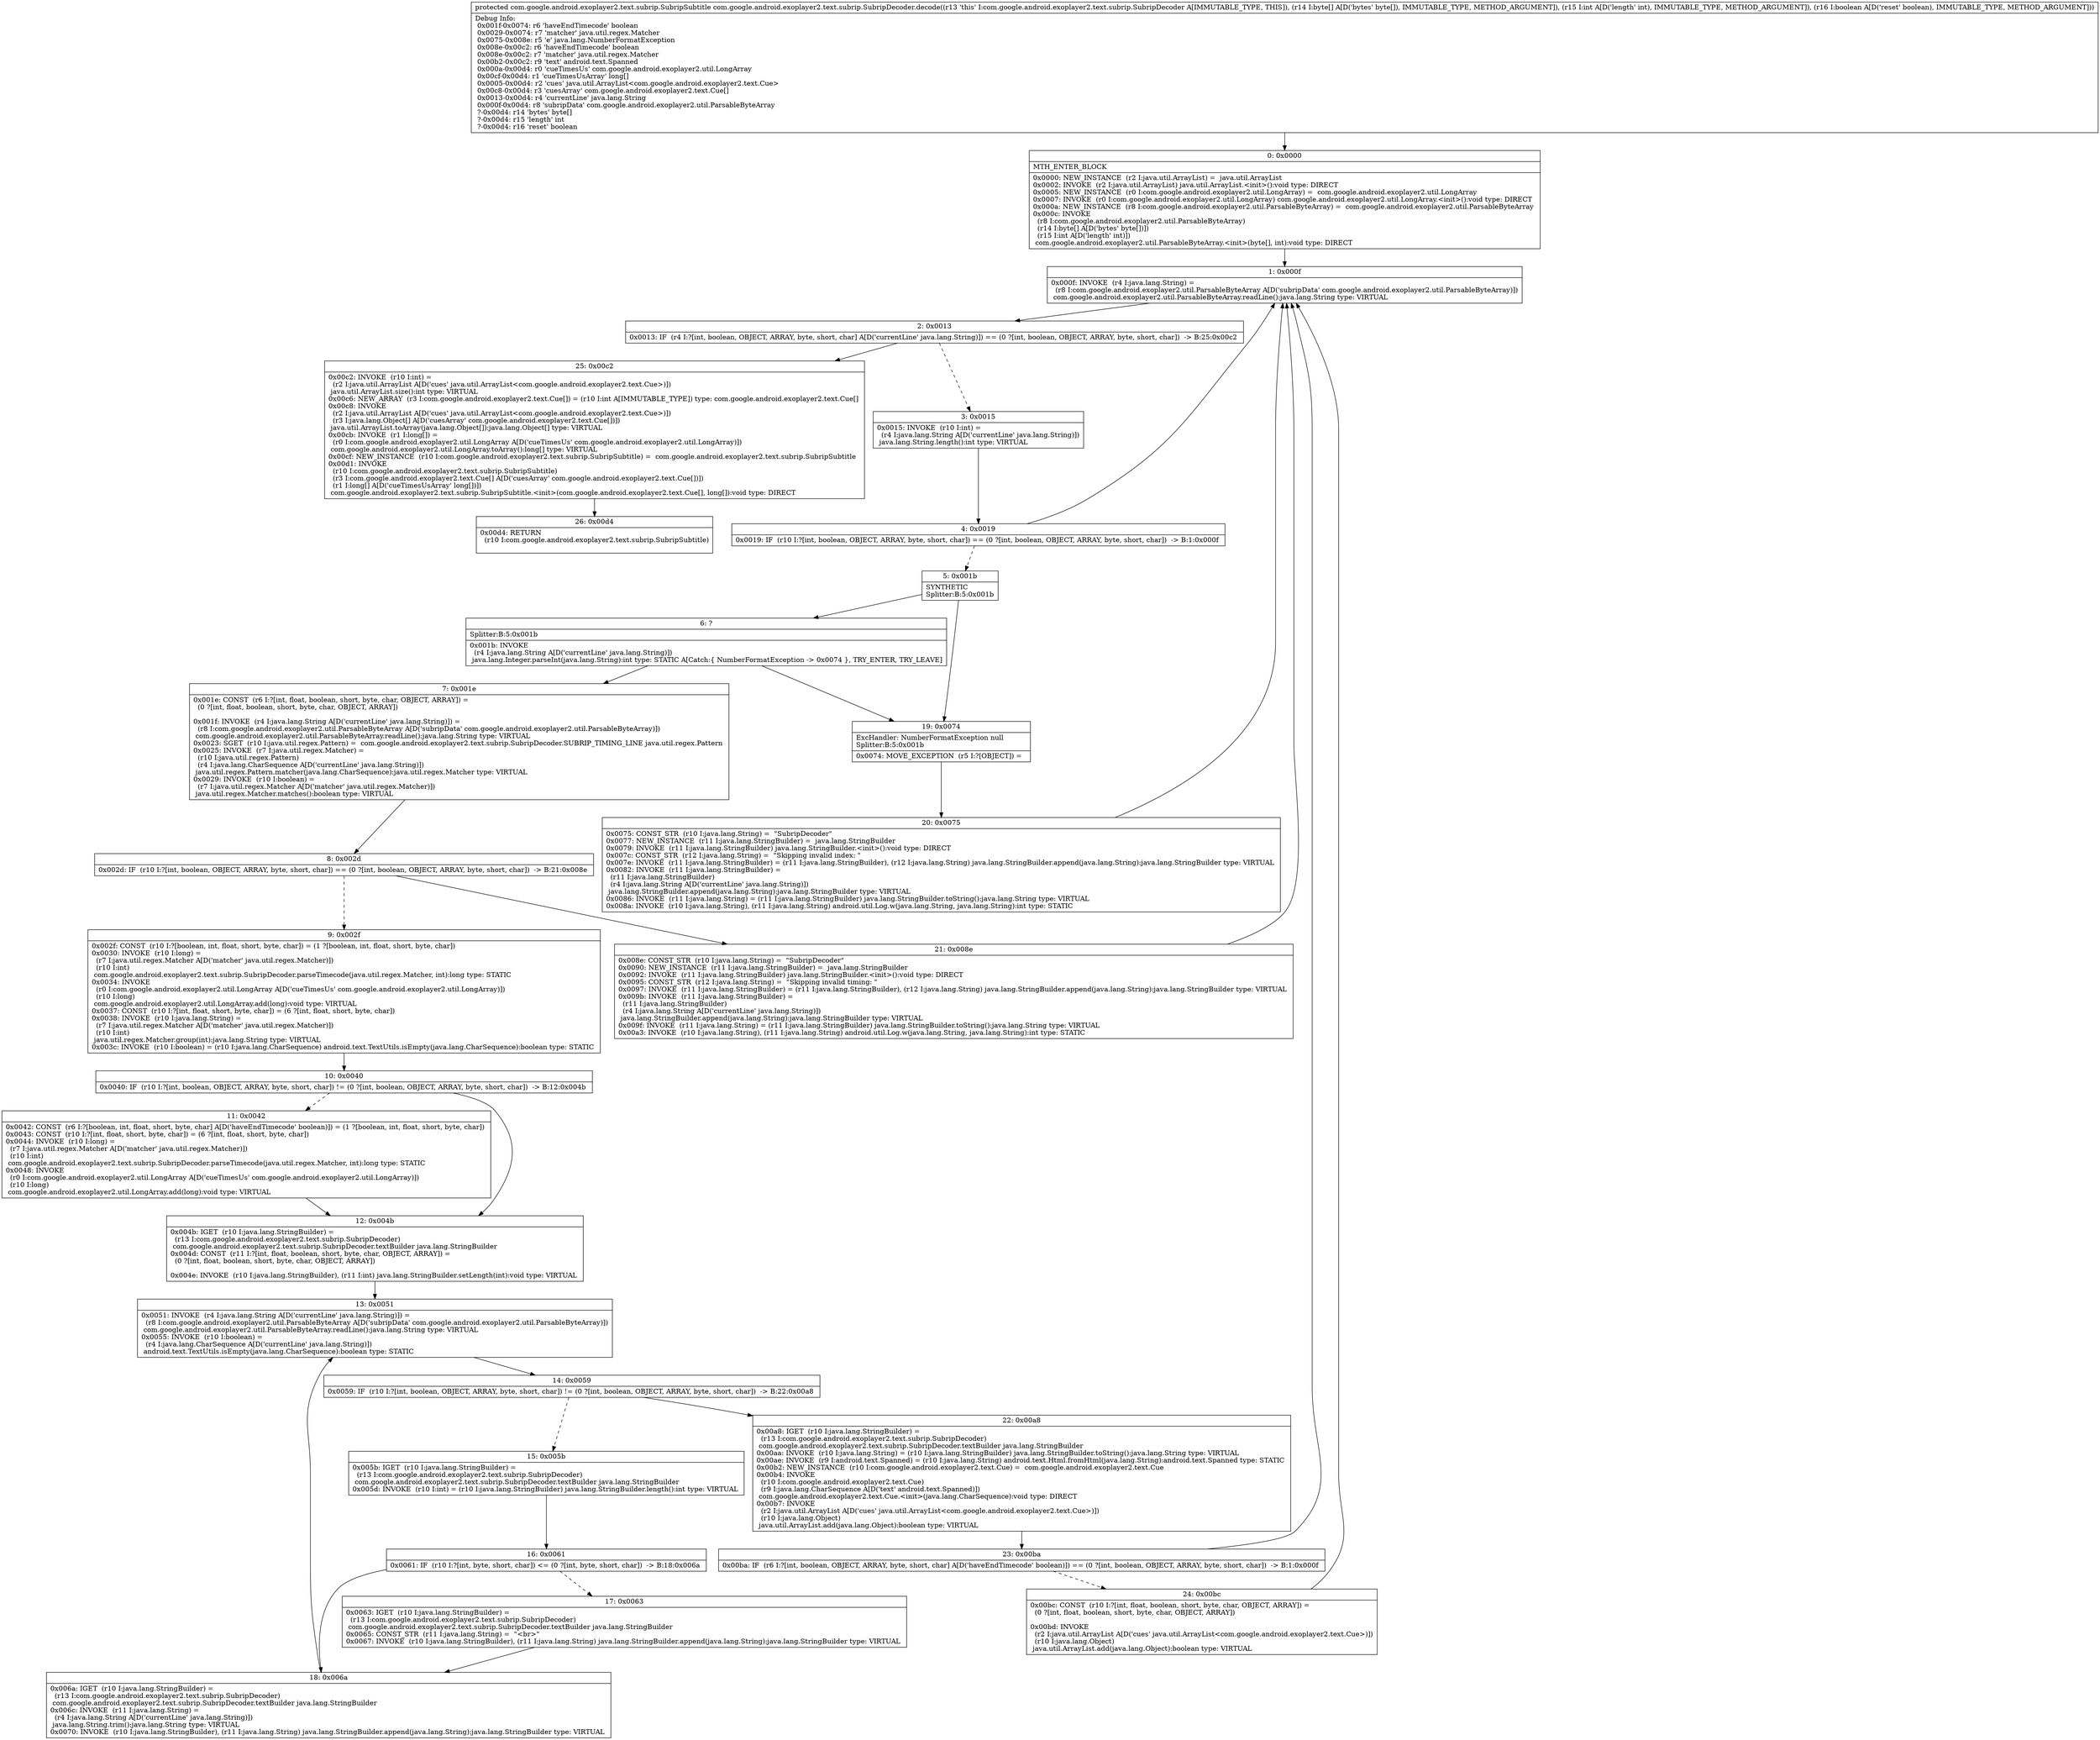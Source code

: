 digraph "CFG forcom.google.android.exoplayer2.text.subrip.SubripDecoder.decode([BIZ)Lcom\/google\/android\/exoplayer2\/text\/subrip\/SubripSubtitle;" {
Node_0 [shape=record,label="{0\:\ 0x0000|MTH_ENTER_BLOCK\l|0x0000: NEW_INSTANCE  (r2 I:java.util.ArrayList) =  java.util.ArrayList \l0x0002: INVOKE  (r2 I:java.util.ArrayList) java.util.ArrayList.\<init\>():void type: DIRECT \l0x0005: NEW_INSTANCE  (r0 I:com.google.android.exoplayer2.util.LongArray) =  com.google.android.exoplayer2.util.LongArray \l0x0007: INVOKE  (r0 I:com.google.android.exoplayer2.util.LongArray) com.google.android.exoplayer2.util.LongArray.\<init\>():void type: DIRECT \l0x000a: NEW_INSTANCE  (r8 I:com.google.android.exoplayer2.util.ParsableByteArray) =  com.google.android.exoplayer2.util.ParsableByteArray \l0x000c: INVOKE  \l  (r8 I:com.google.android.exoplayer2.util.ParsableByteArray)\l  (r14 I:byte[] A[D('bytes' byte[])])\l  (r15 I:int A[D('length' int)])\l com.google.android.exoplayer2.util.ParsableByteArray.\<init\>(byte[], int):void type: DIRECT \l}"];
Node_1 [shape=record,label="{1\:\ 0x000f|0x000f: INVOKE  (r4 I:java.lang.String) = \l  (r8 I:com.google.android.exoplayer2.util.ParsableByteArray A[D('subripData' com.google.android.exoplayer2.util.ParsableByteArray)])\l com.google.android.exoplayer2.util.ParsableByteArray.readLine():java.lang.String type: VIRTUAL \l}"];
Node_2 [shape=record,label="{2\:\ 0x0013|0x0013: IF  (r4 I:?[int, boolean, OBJECT, ARRAY, byte, short, char] A[D('currentLine' java.lang.String)]) == (0 ?[int, boolean, OBJECT, ARRAY, byte, short, char])  \-\> B:25:0x00c2 \l}"];
Node_3 [shape=record,label="{3\:\ 0x0015|0x0015: INVOKE  (r10 I:int) = \l  (r4 I:java.lang.String A[D('currentLine' java.lang.String)])\l java.lang.String.length():int type: VIRTUAL \l}"];
Node_4 [shape=record,label="{4\:\ 0x0019|0x0019: IF  (r10 I:?[int, boolean, OBJECT, ARRAY, byte, short, char]) == (0 ?[int, boolean, OBJECT, ARRAY, byte, short, char])  \-\> B:1:0x000f \l}"];
Node_5 [shape=record,label="{5\:\ 0x001b|SYNTHETIC\lSplitter:B:5:0x001b\l}"];
Node_6 [shape=record,label="{6\:\ ?|Splitter:B:5:0x001b\l|0x001b: INVOKE  \l  (r4 I:java.lang.String A[D('currentLine' java.lang.String)])\l java.lang.Integer.parseInt(java.lang.String):int type: STATIC A[Catch:\{ NumberFormatException \-\> 0x0074 \}, TRY_ENTER, TRY_LEAVE]\l}"];
Node_7 [shape=record,label="{7\:\ 0x001e|0x001e: CONST  (r6 I:?[int, float, boolean, short, byte, char, OBJECT, ARRAY]) = \l  (0 ?[int, float, boolean, short, byte, char, OBJECT, ARRAY])\l \l0x001f: INVOKE  (r4 I:java.lang.String A[D('currentLine' java.lang.String)]) = \l  (r8 I:com.google.android.exoplayer2.util.ParsableByteArray A[D('subripData' com.google.android.exoplayer2.util.ParsableByteArray)])\l com.google.android.exoplayer2.util.ParsableByteArray.readLine():java.lang.String type: VIRTUAL \l0x0023: SGET  (r10 I:java.util.regex.Pattern) =  com.google.android.exoplayer2.text.subrip.SubripDecoder.SUBRIP_TIMING_LINE java.util.regex.Pattern \l0x0025: INVOKE  (r7 I:java.util.regex.Matcher) = \l  (r10 I:java.util.regex.Pattern)\l  (r4 I:java.lang.CharSequence A[D('currentLine' java.lang.String)])\l java.util.regex.Pattern.matcher(java.lang.CharSequence):java.util.regex.Matcher type: VIRTUAL \l0x0029: INVOKE  (r10 I:boolean) = \l  (r7 I:java.util.regex.Matcher A[D('matcher' java.util.regex.Matcher)])\l java.util.regex.Matcher.matches():boolean type: VIRTUAL \l}"];
Node_8 [shape=record,label="{8\:\ 0x002d|0x002d: IF  (r10 I:?[int, boolean, OBJECT, ARRAY, byte, short, char]) == (0 ?[int, boolean, OBJECT, ARRAY, byte, short, char])  \-\> B:21:0x008e \l}"];
Node_9 [shape=record,label="{9\:\ 0x002f|0x002f: CONST  (r10 I:?[boolean, int, float, short, byte, char]) = (1 ?[boolean, int, float, short, byte, char]) \l0x0030: INVOKE  (r10 I:long) = \l  (r7 I:java.util.regex.Matcher A[D('matcher' java.util.regex.Matcher)])\l  (r10 I:int)\l com.google.android.exoplayer2.text.subrip.SubripDecoder.parseTimecode(java.util.regex.Matcher, int):long type: STATIC \l0x0034: INVOKE  \l  (r0 I:com.google.android.exoplayer2.util.LongArray A[D('cueTimesUs' com.google.android.exoplayer2.util.LongArray)])\l  (r10 I:long)\l com.google.android.exoplayer2.util.LongArray.add(long):void type: VIRTUAL \l0x0037: CONST  (r10 I:?[int, float, short, byte, char]) = (6 ?[int, float, short, byte, char]) \l0x0038: INVOKE  (r10 I:java.lang.String) = \l  (r7 I:java.util.regex.Matcher A[D('matcher' java.util.regex.Matcher)])\l  (r10 I:int)\l java.util.regex.Matcher.group(int):java.lang.String type: VIRTUAL \l0x003c: INVOKE  (r10 I:boolean) = (r10 I:java.lang.CharSequence) android.text.TextUtils.isEmpty(java.lang.CharSequence):boolean type: STATIC \l}"];
Node_10 [shape=record,label="{10\:\ 0x0040|0x0040: IF  (r10 I:?[int, boolean, OBJECT, ARRAY, byte, short, char]) != (0 ?[int, boolean, OBJECT, ARRAY, byte, short, char])  \-\> B:12:0x004b \l}"];
Node_11 [shape=record,label="{11\:\ 0x0042|0x0042: CONST  (r6 I:?[boolean, int, float, short, byte, char] A[D('haveEndTimecode' boolean)]) = (1 ?[boolean, int, float, short, byte, char]) \l0x0043: CONST  (r10 I:?[int, float, short, byte, char]) = (6 ?[int, float, short, byte, char]) \l0x0044: INVOKE  (r10 I:long) = \l  (r7 I:java.util.regex.Matcher A[D('matcher' java.util.regex.Matcher)])\l  (r10 I:int)\l com.google.android.exoplayer2.text.subrip.SubripDecoder.parseTimecode(java.util.regex.Matcher, int):long type: STATIC \l0x0048: INVOKE  \l  (r0 I:com.google.android.exoplayer2.util.LongArray A[D('cueTimesUs' com.google.android.exoplayer2.util.LongArray)])\l  (r10 I:long)\l com.google.android.exoplayer2.util.LongArray.add(long):void type: VIRTUAL \l}"];
Node_12 [shape=record,label="{12\:\ 0x004b|0x004b: IGET  (r10 I:java.lang.StringBuilder) = \l  (r13 I:com.google.android.exoplayer2.text.subrip.SubripDecoder)\l com.google.android.exoplayer2.text.subrip.SubripDecoder.textBuilder java.lang.StringBuilder \l0x004d: CONST  (r11 I:?[int, float, boolean, short, byte, char, OBJECT, ARRAY]) = \l  (0 ?[int, float, boolean, short, byte, char, OBJECT, ARRAY])\l \l0x004e: INVOKE  (r10 I:java.lang.StringBuilder), (r11 I:int) java.lang.StringBuilder.setLength(int):void type: VIRTUAL \l}"];
Node_13 [shape=record,label="{13\:\ 0x0051|0x0051: INVOKE  (r4 I:java.lang.String A[D('currentLine' java.lang.String)]) = \l  (r8 I:com.google.android.exoplayer2.util.ParsableByteArray A[D('subripData' com.google.android.exoplayer2.util.ParsableByteArray)])\l com.google.android.exoplayer2.util.ParsableByteArray.readLine():java.lang.String type: VIRTUAL \l0x0055: INVOKE  (r10 I:boolean) = \l  (r4 I:java.lang.CharSequence A[D('currentLine' java.lang.String)])\l android.text.TextUtils.isEmpty(java.lang.CharSequence):boolean type: STATIC \l}"];
Node_14 [shape=record,label="{14\:\ 0x0059|0x0059: IF  (r10 I:?[int, boolean, OBJECT, ARRAY, byte, short, char]) != (0 ?[int, boolean, OBJECT, ARRAY, byte, short, char])  \-\> B:22:0x00a8 \l}"];
Node_15 [shape=record,label="{15\:\ 0x005b|0x005b: IGET  (r10 I:java.lang.StringBuilder) = \l  (r13 I:com.google.android.exoplayer2.text.subrip.SubripDecoder)\l com.google.android.exoplayer2.text.subrip.SubripDecoder.textBuilder java.lang.StringBuilder \l0x005d: INVOKE  (r10 I:int) = (r10 I:java.lang.StringBuilder) java.lang.StringBuilder.length():int type: VIRTUAL \l}"];
Node_16 [shape=record,label="{16\:\ 0x0061|0x0061: IF  (r10 I:?[int, byte, short, char]) \<= (0 ?[int, byte, short, char])  \-\> B:18:0x006a \l}"];
Node_17 [shape=record,label="{17\:\ 0x0063|0x0063: IGET  (r10 I:java.lang.StringBuilder) = \l  (r13 I:com.google.android.exoplayer2.text.subrip.SubripDecoder)\l com.google.android.exoplayer2.text.subrip.SubripDecoder.textBuilder java.lang.StringBuilder \l0x0065: CONST_STR  (r11 I:java.lang.String) =  \"\<br\>\" \l0x0067: INVOKE  (r10 I:java.lang.StringBuilder), (r11 I:java.lang.String) java.lang.StringBuilder.append(java.lang.String):java.lang.StringBuilder type: VIRTUAL \l}"];
Node_18 [shape=record,label="{18\:\ 0x006a|0x006a: IGET  (r10 I:java.lang.StringBuilder) = \l  (r13 I:com.google.android.exoplayer2.text.subrip.SubripDecoder)\l com.google.android.exoplayer2.text.subrip.SubripDecoder.textBuilder java.lang.StringBuilder \l0x006c: INVOKE  (r11 I:java.lang.String) = \l  (r4 I:java.lang.String A[D('currentLine' java.lang.String)])\l java.lang.String.trim():java.lang.String type: VIRTUAL \l0x0070: INVOKE  (r10 I:java.lang.StringBuilder), (r11 I:java.lang.String) java.lang.StringBuilder.append(java.lang.String):java.lang.StringBuilder type: VIRTUAL \l}"];
Node_19 [shape=record,label="{19\:\ 0x0074|ExcHandler: NumberFormatException null\lSplitter:B:5:0x001b\l|0x0074: MOVE_EXCEPTION  (r5 I:?[OBJECT]) =  \l}"];
Node_20 [shape=record,label="{20\:\ 0x0075|0x0075: CONST_STR  (r10 I:java.lang.String) =  \"SubripDecoder\" \l0x0077: NEW_INSTANCE  (r11 I:java.lang.StringBuilder) =  java.lang.StringBuilder \l0x0079: INVOKE  (r11 I:java.lang.StringBuilder) java.lang.StringBuilder.\<init\>():void type: DIRECT \l0x007c: CONST_STR  (r12 I:java.lang.String) =  \"Skipping invalid index: \" \l0x007e: INVOKE  (r11 I:java.lang.StringBuilder) = (r11 I:java.lang.StringBuilder), (r12 I:java.lang.String) java.lang.StringBuilder.append(java.lang.String):java.lang.StringBuilder type: VIRTUAL \l0x0082: INVOKE  (r11 I:java.lang.StringBuilder) = \l  (r11 I:java.lang.StringBuilder)\l  (r4 I:java.lang.String A[D('currentLine' java.lang.String)])\l java.lang.StringBuilder.append(java.lang.String):java.lang.StringBuilder type: VIRTUAL \l0x0086: INVOKE  (r11 I:java.lang.String) = (r11 I:java.lang.StringBuilder) java.lang.StringBuilder.toString():java.lang.String type: VIRTUAL \l0x008a: INVOKE  (r10 I:java.lang.String), (r11 I:java.lang.String) android.util.Log.w(java.lang.String, java.lang.String):int type: STATIC \l}"];
Node_21 [shape=record,label="{21\:\ 0x008e|0x008e: CONST_STR  (r10 I:java.lang.String) =  \"SubripDecoder\" \l0x0090: NEW_INSTANCE  (r11 I:java.lang.StringBuilder) =  java.lang.StringBuilder \l0x0092: INVOKE  (r11 I:java.lang.StringBuilder) java.lang.StringBuilder.\<init\>():void type: DIRECT \l0x0095: CONST_STR  (r12 I:java.lang.String) =  \"Skipping invalid timing: \" \l0x0097: INVOKE  (r11 I:java.lang.StringBuilder) = (r11 I:java.lang.StringBuilder), (r12 I:java.lang.String) java.lang.StringBuilder.append(java.lang.String):java.lang.StringBuilder type: VIRTUAL \l0x009b: INVOKE  (r11 I:java.lang.StringBuilder) = \l  (r11 I:java.lang.StringBuilder)\l  (r4 I:java.lang.String A[D('currentLine' java.lang.String)])\l java.lang.StringBuilder.append(java.lang.String):java.lang.StringBuilder type: VIRTUAL \l0x009f: INVOKE  (r11 I:java.lang.String) = (r11 I:java.lang.StringBuilder) java.lang.StringBuilder.toString():java.lang.String type: VIRTUAL \l0x00a3: INVOKE  (r10 I:java.lang.String), (r11 I:java.lang.String) android.util.Log.w(java.lang.String, java.lang.String):int type: STATIC \l}"];
Node_22 [shape=record,label="{22\:\ 0x00a8|0x00a8: IGET  (r10 I:java.lang.StringBuilder) = \l  (r13 I:com.google.android.exoplayer2.text.subrip.SubripDecoder)\l com.google.android.exoplayer2.text.subrip.SubripDecoder.textBuilder java.lang.StringBuilder \l0x00aa: INVOKE  (r10 I:java.lang.String) = (r10 I:java.lang.StringBuilder) java.lang.StringBuilder.toString():java.lang.String type: VIRTUAL \l0x00ae: INVOKE  (r9 I:android.text.Spanned) = (r10 I:java.lang.String) android.text.Html.fromHtml(java.lang.String):android.text.Spanned type: STATIC \l0x00b2: NEW_INSTANCE  (r10 I:com.google.android.exoplayer2.text.Cue) =  com.google.android.exoplayer2.text.Cue \l0x00b4: INVOKE  \l  (r10 I:com.google.android.exoplayer2.text.Cue)\l  (r9 I:java.lang.CharSequence A[D('text' android.text.Spanned)])\l com.google.android.exoplayer2.text.Cue.\<init\>(java.lang.CharSequence):void type: DIRECT \l0x00b7: INVOKE  \l  (r2 I:java.util.ArrayList A[D('cues' java.util.ArrayList\<com.google.android.exoplayer2.text.Cue\>)])\l  (r10 I:java.lang.Object)\l java.util.ArrayList.add(java.lang.Object):boolean type: VIRTUAL \l}"];
Node_23 [shape=record,label="{23\:\ 0x00ba|0x00ba: IF  (r6 I:?[int, boolean, OBJECT, ARRAY, byte, short, char] A[D('haveEndTimecode' boolean)]) == (0 ?[int, boolean, OBJECT, ARRAY, byte, short, char])  \-\> B:1:0x000f \l}"];
Node_24 [shape=record,label="{24\:\ 0x00bc|0x00bc: CONST  (r10 I:?[int, float, boolean, short, byte, char, OBJECT, ARRAY]) = \l  (0 ?[int, float, boolean, short, byte, char, OBJECT, ARRAY])\l \l0x00bd: INVOKE  \l  (r2 I:java.util.ArrayList A[D('cues' java.util.ArrayList\<com.google.android.exoplayer2.text.Cue\>)])\l  (r10 I:java.lang.Object)\l java.util.ArrayList.add(java.lang.Object):boolean type: VIRTUAL \l}"];
Node_25 [shape=record,label="{25\:\ 0x00c2|0x00c2: INVOKE  (r10 I:int) = \l  (r2 I:java.util.ArrayList A[D('cues' java.util.ArrayList\<com.google.android.exoplayer2.text.Cue\>)])\l java.util.ArrayList.size():int type: VIRTUAL \l0x00c6: NEW_ARRAY  (r3 I:com.google.android.exoplayer2.text.Cue[]) = (r10 I:int A[IMMUTABLE_TYPE]) type: com.google.android.exoplayer2.text.Cue[] \l0x00c8: INVOKE  \l  (r2 I:java.util.ArrayList A[D('cues' java.util.ArrayList\<com.google.android.exoplayer2.text.Cue\>)])\l  (r3 I:java.lang.Object[] A[D('cuesArray' com.google.android.exoplayer2.text.Cue[])])\l java.util.ArrayList.toArray(java.lang.Object[]):java.lang.Object[] type: VIRTUAL \l0x00cb: INVOKE  (r1 I:long[]) = \l  (r0 I:com.google.android.exoplayer2.util.LongArray A[D('cueTimesUs' com.google.android.exoplayer2.util.LongArray)])\l com.google.android.exoplayer2.util.LongArray.toArray():long[] type: VIRTUAL \l0x00cf: NEW_INSTANCE  (r10 I:com.google.android.exoplayer2.text.subrip.SubripSubtitle) =  com.google.android.exoplayer2.text.subrip.SubripSubtitle \l0x00d1: INVOKE  \l  (r10 I:com.google.android.exoplayer2.text.subrip.SubripSubtitle)\l  (r3 I:com.google.android.exoplayer2.text.Cue[] A[D('cuesArray' com.google.android.exoplayer2.text.Cue[])])\l  (r1 I:long[] A[D('cueTimesUsArray' long[])])\l com.google.android.exoplayer2.text.subrip.SubripSubtitle.\<init\>(com.google.android.exoplayer2.text.Cue[], long[]):void type: DIRECT \l}"];
Node_26 [shape=record,label="{26\:\ 0x00d4|0x00d4: RETURN  \l  (r10 I:com.google.android.exoplayer2.text.subrip.SubripSubtitle)\l \l}"];
MethodNode[shape=record,label="{protected com.google.android.exoplayer2.text.subrip.SubripSubtitle com.google.android.exoplayer2.text.subrip.SubripDecoder.decode((r13 'this' I:com.google.android.exoplayer2.text.subrip.SubripDecoder A[IMMUTABLE_TYPE, THIS]), (r14 I:byte[] A[D('bytes' byte[]), IMMUTABLE_TYPE, METHOD_ARGUMENT]), (r15 I:int A[D('length' int), IMMUTABLE_TYPE, METHOD_ARGUMENT]), (r16 I:boolean A[D('reset' boolean), IMMUTABLE_TYPE, METHOD_ARGUMENT]))  | Debug Info:\l  0x001f\-0x0074: r6 'haveEndTimecode' boolean\l  0x0029\-0x0074: r7 'matcher' java.util.regex.Matcher\l  0x0075\-0x008e: r5 'e' java.lang.NumberFormatException\l  0x008e\-0x00c2: r6 'haveEndTimecode' boolean\l  0x008e\-0x00c2: r7 'matcher' java.util.regex.Matcher\l  0x00b2\-0x00c2: r9 'text' android.text.Spanned\l  0x000a\-0x00d4: r0 'cueTimesUs' com.google.android.exoplayer2.util.LongArray\l  0x00cf\-0x00d4: r1 'cueTimesUsArray' long[]\l  0x0005\-0x00d4: r2 'cues' java.util.ArrayList\<com.google.android.exoplayer2.text.Cue\>\l  0x00c8\-0x00d4: r3 'cuesArray' com.google.android.exoplayer2.text.Cue[]\l  0x0013\-0x00d4: r4 'currentLine' java.lang.String\l  0x000f\-0x00d4: r8 'subripData' com.google.android.exoplayer2.util.ParsableByteArray\l  ?\-0x00d4: r14 'bytes' byte[]\l  ?\-0x00d4: r15 'length' int\l  ?\-0x00d4: r16 'reset' boolean\l}"];
MethodNode -> Node_0;
Node_0 -> Node_1;
Node_1 -> Node_2;
Node_2 -> Node_3[style=dashed];
Node_2 -> Node_25;
Node_3 -> Node_4;
Node_4 -> Node_1;
Node_4 -> Node_5[style=dashed];
Node_5 -> Node_6;
Node_5 -> Node_19;
Node_6 -> Node_7;
Node_6 -> Node_19;
Node_7 -> Node_8;
Node_8 -> Node_9[style=dashed];
Node_8 -> Node_21;
Node_9 -> Node_10;
Node_10 -> Node_11[style=dashed];
Node_10 -> Node_12;
Node_11 -> Node_12;
Node_12 -> Node_13;
Node_13 -> Node_14;
Node_14 -> Node_15[style=dashed];
Node_14 -> Node_22;
Node_15 -> Node_16;
Node_16 -> Node_17[style=dashed];
Node_16 -> Node_18;
Node_17 -> Node_18;
Node_18 -> Node_13;
Node_19 -> Node_20;
Node_20 -> Node_1;
Node_21 -> Node_1;
Node_22 -> Node_23;
Node_23 -> Node_1;
Node_23 -> Node_24[style=dashed];
Node_24 -> Node_1;
Node_25 -> Node_26;
}

